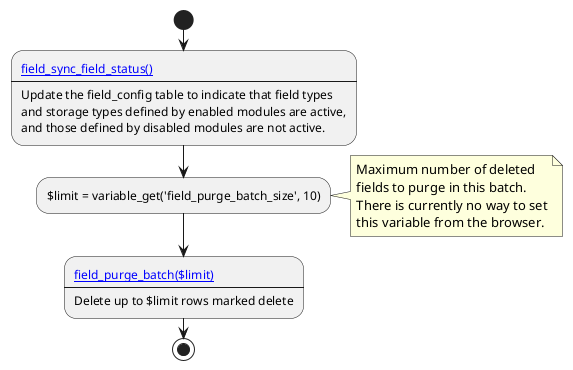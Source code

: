 @startuml

start
:[[field_sync_field_status field_sync_field_status()]]
----
Update the field_config table to indicate that field types
and storage types defined by enabled modules are active,
and those defined by disabled modules are not active.;
:$limit = variable_get('field_purge_batch_size', 10);
note right
Maximum number of deleted
fields to purge in this batch.
There is currently no way to set
this variable from the browser.
end note
:[[field_purge_batch field_purge_batch($limit)]]
----
Delete up to $limit rows marked delete;
stop

@enduml